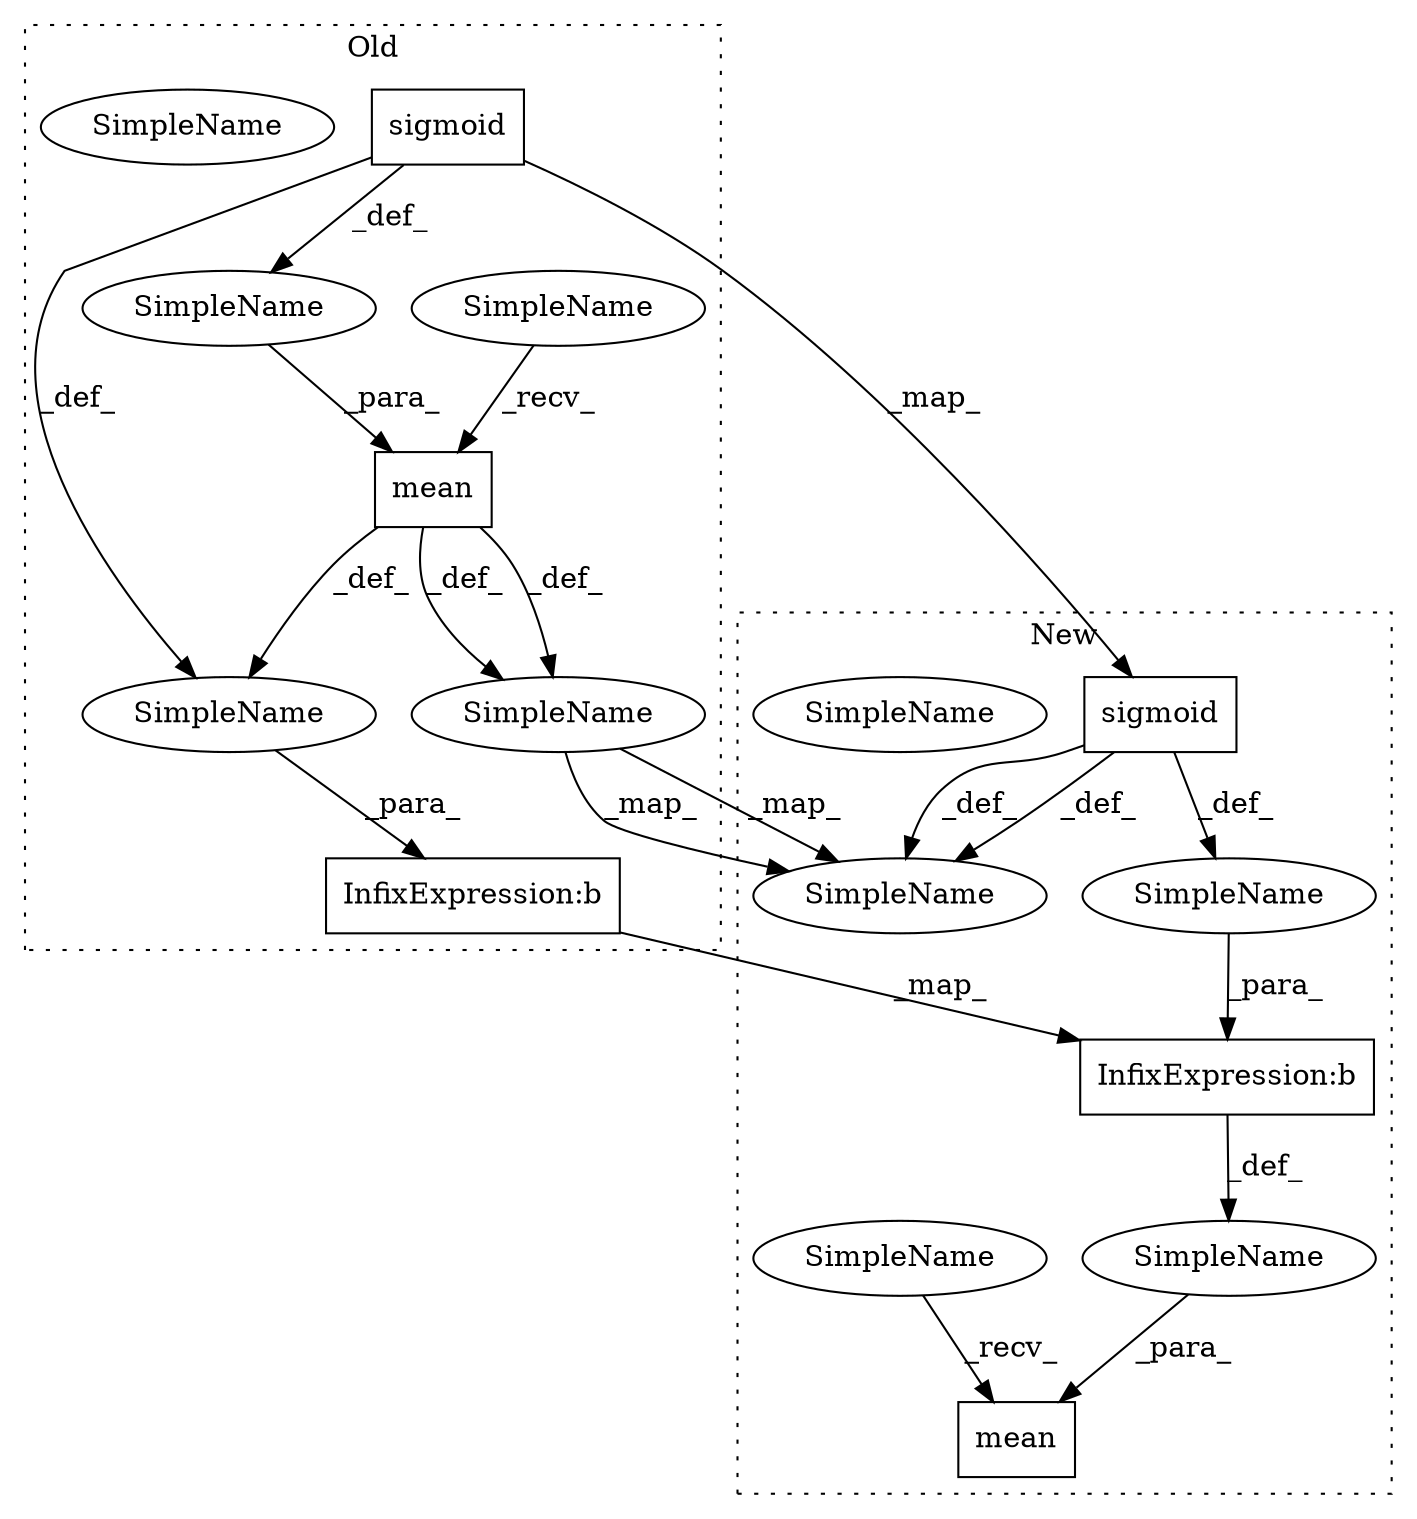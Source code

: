 digraph G {
subgraph cluster0 {
1 [label="sigmoid" a="32" s="8952,9000" l="8,1" shape="box"];
3 [label="SimpleName" a="42" s="8929" l="11" shape="ellipse"];
6 [label="SimpleName" a="42" s="8929" l="11" shape="ellipse"];
9 [label="SimpleName" a="42" s="" l="" shape="ellipse"];
10 [label="mean" a="32" s="8947,9001" l="5,1" shape="box"];
11 [label="SimpleName" a="42" s="" l="" shape="ellipse"];
12 [label="InfixExpression:b" a="27" s="9120" l="3" shape="box"];
15 [label="SimpleName" a="42" s="8941" l="5" shape="ellipse"];
label = "Old";
style="dotted";
}
subgraph cluster1 {
2 [label="sigmoid" a="32" s="8923,8971" l="8,1" shape="box"];
4 [label="SimpleName" a="42" s="8911" l="11" shape="ellipse"];
5 [label="SimpleName" a="42" s="8911" l="11" shape="ellipse"];
7 [label="SimpleName" a="42" s="" l="" shape="ellipse"];
8 [label="mean" a="32" s="9066,9092" l="5,1" shape="box"];
13 [label="InfixExpression:b" a="27" s="9088" l="3" shape="box"];
14 [label="SimpleName" a="42" s="" l="" shape="ellipse"];
16 [label="SimpleName" a="42" s="9060" l="5" shape="ellipse"];
label = "New";
style="dotted";
}
1 -> 11 [label="_def_"];
1 -> 2 [label="_map_"];
1 -> 9 [label="_def_"];
2 -> 5 [label="_def_"];
2 -> 5 [label="_def_"];
2 -> 14 [label="_def_"];
6 -> 5 [label="_map_"];
6 -> 5 [label="_map_"];
7 -> 8 [label="_para_"];
9 -> 10 [label="_para_"];
10 -> 6 [label="_def_"];
10 -> 6 [label="_def_"];
10 -> 11 [label="_def_"];
11 -> 12 [label="_para_"];
12 -> 13 [label="_map_"];
13 -> 7 [label="_def_"];
14 -> 13 [label="_para_"];
15 -> 10 [label="_recv_"];
16 -> 8 [label="_recv_"];
}